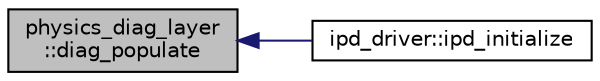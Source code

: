 digraph "physics_diag_layer::diag_populate"
{
  edge [fontname="Helvetica",fontsize="10",labelfontname="Helvetica",labelfontsize="10"];
  node [fontname="Helvetica",fontsize="10",shape=record];
  rankdir="LR";
  Node1 [label="physics_diag_layer\l::diag_populate",height=0.2,width=0.4,color="black", fillcolor="grey75", style="filled", fontcolor="black"];
  Node1 -> Node2 [dir="back",color="midnightblue",fontsize="10",style="solid",fontname="Helvetica"];
  Node2 [label="ipd_driver::ipd_initialize",height=0.2,width=0.4,color="black", fillcolor="white", style="filled",URL="$namespaceipd__driver.html#afbc6aeb303c31ea8a9fdd3458dda5238"];
}

